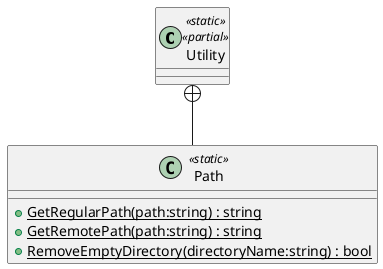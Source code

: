 @startuml
class Utility <<static>> <<partial>> {
}
class Path <<static>> {
    + {static} GetRegularPath(path:string) : string
    + {static} GetRemotePath(path:string) : string
    + {static} RemoveEmptyDirectory(directoryName:string) : bool
}
Utility +-- Path
@enduml

